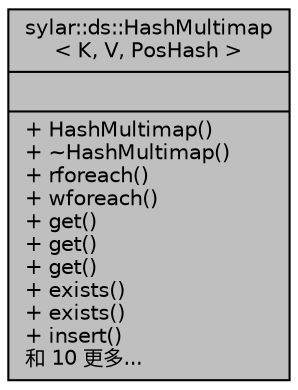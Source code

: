 digraph "sylar::ds::HashMultimap&lt; K, V, PosHash &gt;"
{
 // LATEX_PDF_SIZE
  edge [fontname="Helvetica",fontsize="10",labelfontname="Helvetica",labelfontsize="10"];
  node [fontname="Helvetica",fontsize="10",shape=record];
  Node1 [label="{sylar::ds::HashMultimap\l\< K, V, PosHash \>\n||+ HashMultimap()\l+ ~HashMultimap()\l+ rforeach()\l+ wforeach()\l+ get()\l+ get()\l+ get()\l+ exists()\l+ exists()\l+ insert()\l和 10 更多...\l}",height=0.2,width=0.4,color="black", fillcolor="grey75", style="filled", fontcolor="black",tooltip=" "];
}
